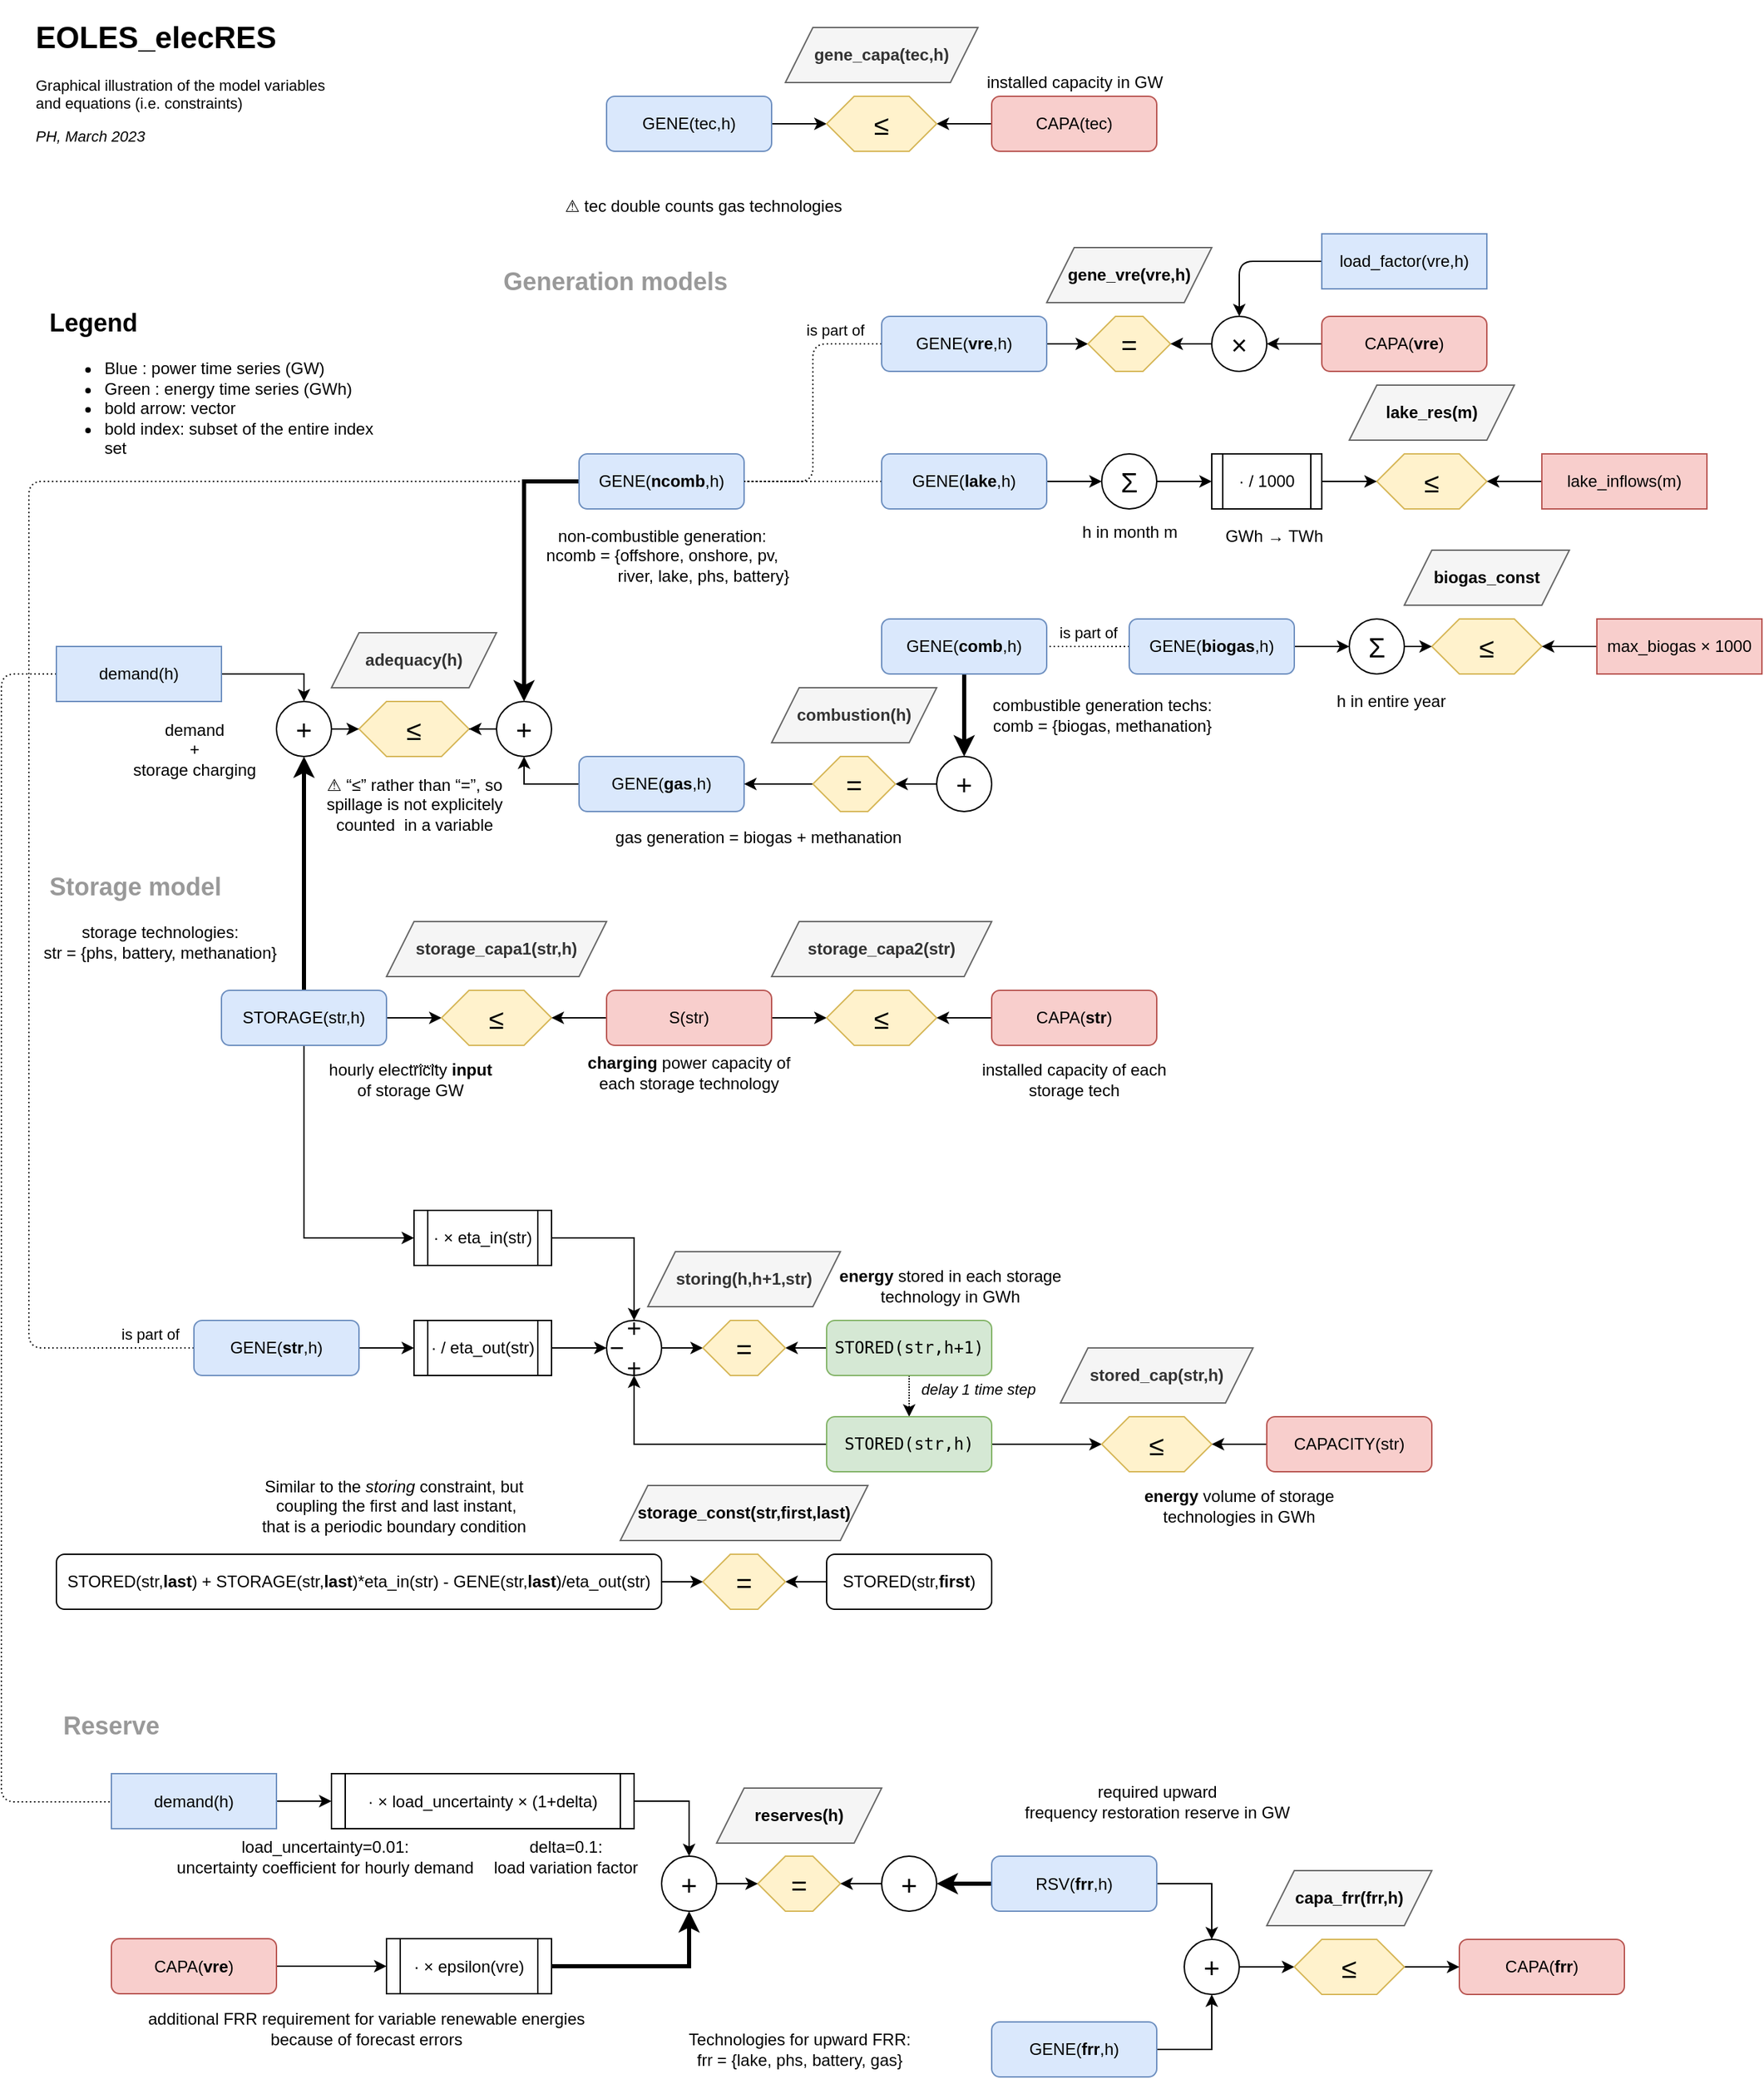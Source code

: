 <mxfile version="18.1.3" type="device"><diagram id="vJ7DPCGN1sekpqZMmoWl" name="Page-1"><mxGraphModel dx="1787" dy="1147" grid="1" gridSize="10" guides="1" tooltips="1" connect="1" arrows="1" fold="1" page="1" pageScale="1" pageWidth="1169" pageHeight="827" math="0" shadow="0"><root><mxCell id="0"/><mxCell id="1" parent="0"/><mxCell id="Y5D8LnyFJmT-0CaeQOLx-17" style="edgeStyle=orthogonalEdgeStyle;rounded=1;orthogonalLoop=1;jettySize=auto;html=1;strokeWidth=3;" edge="1" parent="1" source="7TvYdbtM5d3AMdTr2jQd-1" target="7TvYdbtM5d3AMdTr2jQd-4"><mxGeometry relative="1" as="geometry"/></mxCell><mxCell id="7TvYdbtM5d3AMdTr2jQd-1" value="GENE(&lt;b&gt;comb&lt;/b&gt;,h)" style="rounded=1;whiteSpace=wrap;html=1;fillColor=#dae8fc;strokeColor=#6c8ebf;" parent="1" vertex="1"><mxGeometry x="680" y="460" width="120" height="40" as="geometry"/></mxCell><mxCell id="Y5D8LnyFJmT-0CaeQOLx-18" style="edgeStyle=orthogonalEdgeStyle;rounded=1;orthogonalLoop=1;jettySize=auto;html=1;" edge="1" parent="1" source="7TvYdbtM5d3AMdTr2jQd-4" target="Y5D8LnyFJmT-0CaeQOLx-10"><mxGeometry relative="1" as="geometry"/></mxCell><mxCell id="7TvYdbtM5d3AMdTr2jQd-4" value="&lt;font style=&quot;font-size: 20px&quot;&gt;+&lt;/font&gt;" style="ellipse;whiteSpace=wrap;html=1;aspect=fixed;" parent="1" vertex="1"><mxGeometry x="720" y="560" width="40" height="40" as="geometry"/></mxCell><mxCell id="7TvYdbtM5d3AMdTr2jQd-12" value="combustion(h)" style="shape=parallelogram;perimeter=parallelogramPerimeter;whiteSpace=wrap;html=1;fixedSize=1;fontSize=12;fillColor=#f5f5f5;strokeColor=#666666;fontColor=#333333;fontStyle=1;" parent="1" vertex="1"><mxGeometry x="600" y="510" width="120" height="40" as="geometry"/></mxCell><mxCell id="mmkYbKDBfqo_IxgSDD2X-47" style="dashed=1;dashPattern=1 1;" parent="1" source="7TvYdbtM5d3AMdTr2jQd-14" target="mmkYbKDBfqo_IxgSDD2X-22" edge="1"><mxGeometry relative="1" as="geometry"/></mxCell><mxCell id="mmkYbKDBfqo_IxgSDD2X-48" value="&lt;i&gt;delay 1 time step&lt;/i&gt;" style="edgeLabel;html=1;align=center;verticalAlign=middle;resizable=0;points=[];" parent="mmkYbKDBfqo_IxgSDD2X-47" vertex="1" connectable="0"><mxGeometry x="-0.427" relative="1" as="geometry"><mxPoint x="50" y="1" as="offset"/></mxGeometry></mxCell><mxCell id="Y5D8LnyFJmT-0CaeQOLx-127" style="edgeStyle=orthogonalEdgeStyle;rounded=0;orthogonalLoop=1;jettySize=auto;html=1;fontColor=default;endArrow=classic;endFill=1;strokeWidth=1;" edge="1" parent="1" source="7TvYdbtM5d3AMdTr2jQd-14" target="Y5D8LnyFJmT-0CaeQOLx-8"><mxGeometry relative="1" as="geometry"/></mxCell><mxCell id="7TvYdbtM5d3AMdTr2jQd-14" value="&lt;pre&gt;&lt;code&gt;STORED(str,h+1)&lt;/code&gt;&lt;/pre&gt;" style="rounded=1;whiteSpace=wrap;html=1;fillColor=#d5e8d4;strokeColor=#82b366;" parent="1" vertex="1"><mxGeometry x="640" y="970" width="120" height="40" as="geometry"/></mxCell><mxCell id="Y5D8LnyFJmT-0CaeQOLx-126" style="edgeStyle=orthogonalEdgeStyle;rounded=0;orthogonalLoop=1;jettySize=auto;html=1;fontColor=rgb(0, 0, 0);endArrow=classic;endFill=1;strokeWidth=1;fontSize=18;" edge="1" parent="1" source="7TvYdbtM5d3AMdTr2jQd-15" target="Y5D8LnyFJmT-0CaeQOLx-8"><mxGeometry relative="1" as="geometry"/></mxCell><mxCell id="7TvYdbtM5d3AMdTr2jQd-15" value="&lt;p style=&quot;line-height: 80%&quot;&gt;+&lt;br&gt;−&amp;nbsp; &amp;nbsp; &amp;nbsp;&lt;br&gt;+&lt;/p&gt;" style="ellipse;whiteSpace=wrap;html=1;aspect=fixed;spacing=0;fontSize=18;" parent="1" vertex="1"><mxGeometry x="480" y="970" width="40" height="40" as="geometry"/></mxCell><mxCell id="7TvYdbtM5d3AMdTr2jQd-21" value="" style="edgeStyle=orthogonalEdgeStyle;rounded=0;orthogonalLoop=1;jettySize=auto;html=1;entryX=0;entryY=0.5;entryDx=0;entryDy=0;" parent="1" source="mmkYbKDBfqo_IxgSDD2X-1" target="7TvYdbtM5d3AMdTr2jQd-18" edge="1"><mxGeometry relative="1" as="geometry"><mxPoint x="310" y="910" as="sourcePoint"/><Array as="points"><mxPoint x="260" y="910"/></Array></mxGeometry></mxCell><mxCell id="7TvYdbtM5d3AMdTr2jQd-22" value="" style="edgeStyle=orthogonalEdgeStyle;rounded=0;orthogonalLoop=1;jettySize=auto;html=1;" parent="1" source="7TvYdbtM5d3AMdTr2jQd-17" target="7TvYdbtM5d3AMdTr2jQd-19" edge="1"><mxGeometry relative="1" as="geometry"/></mxCell><mxCell id="Y5D8LnyFJmT-0CaeQOLx-117" style="edgeStyle=orthogonalEdgeStyle;rounded=1;orthogonalLoop=1;jettySize=auto;html=1;dashed=1;dashPattern=1 2;fontColor=rgb(0, 0, 0);strokeWidth=1;endArrow=none;endFill=0;" edge="1" parent="1" source="7TvYdbtM5d3AMdTr2jQd-17" target="allwhAeeslLOEc5xF8Nz-8"><mxGeometry relative="1" as="geometry"><Array as="points"><mxPoint x="60" y="990"/><mxPoint x="60" y="360"/></Array></mxGeometry></mxCell><mxCell id="Y5D8LnyFJmT-0CaeQOLx-118" value="is part of" style="edgeLabel;html=1;align=center;verticalAlign=middle;resizable=0;points=[];fontColor=default;" vertex="1" connectable="0" parent="Y5D8LnyFJmT-0CaeQOLx-117"><mxGeometry x="-0.944" relative="1" as="geometry"><mxPoint y="-10" as="offset"/></mxGeometry></mxCell><mxCell id="7TvYdbtM5d3AMdTr2jQd-17" value="GENE(&lt;b&gt;str&lt;/b&gt;,h)" style="rounded=1;whiteSpace=wrap;html=1;fillColor=#dae8fc;strokeColor=#6c8ebf;" parent="1" vertex="1"><mxGeometry x="180" y="970" width="120" height="40" as="geometry"/></mxCell><mxCell id="7TvYdbtM5d3AMdTr2jQd-11" style="edgeStyle=orthogonalEdgeStyle;rounded=0;orthogonalLoop=1;jettySize=auto;html=1;" parent="1" source="7TvYdbtM5d3AMdTr2jQd-18" target="7TvYdbtM5d3AMdTr2jQd-15" edge="1"><mxGeometry relative="1" as="geometry"/></mxCell><mxCell id="7TvYdbtM5d3AMdTr2jQd-18" value="· × eta_in(str)" style="shape=process;whiteSpace=wrap;html=1;backgroundOutline=1;fontFamily=Helvetica;fontSize=12;fontColor=#000000;align=center;strokeColor=#000000;fillColor=#ffffff;" parent="1" vertex="1"><mxGeometry x="340" y="890" width="100" height="40" as="geometry"/></mxCell><mxCell id="7TvYdbtM5d3AMdTr2jQd-23" value="" style="edgeStyle=orthogonalEdgeStyle;rounded=0;orthogonalLoop=1;jettySize=auto;html=1;fontSize=18;" parent="1" source="7TvYdbtM5d3AMdTr2jQd-19" target="7TvYdbtM5d3AMdTr2jQd-15" edge="1"><mxGeometry relative="1" as="geometry"/></mxCell><mxCell id="7TvYdbtM5d3AMdTr2jQd-19" value="· / eta_out(str)" style="shape=process;whiteSpace=wrap;html=1;backgroundOutline=1;fontFamily=Helvetica;fontSize=12;fontColor=#000000;align=center;strokeColor=#000000;fillColor=#ffffff;" parent="1" vertex="1"><mxGeometry x="340" y="970" width="100" height="40" as="geometry"/></mxCell><mxCell id="7TvYdbtM5d3AMdTr2jQd-32" value="storing(h,h+1,str)" style="shape=parallelogram;perimeter=parallelogramPerimeter;whiteSpace=wrap;html=1;fixedSize=1;fontSize=12;fillColor=#f5f5f5;strokeColor=#666666;fontColor=#333333;fontStyle=1;" parent="1" vertex="1"><mxGeometry x="510" y="920" width="140" height="40" as="geometry"/></mxCell><mxCell id="allwhAeeslLOEc5xF8Nz-4" style="edgeStyle=orthogonalEdgeStyle;rounded=0;orthogonalLoop=1;jettySize=auto;html=1;entryX=0.5;entryY=0;entryDx=0;entryDy=0;strokeWidth=1;fontSize=20;" parent="1" source="allwhAeeslLOEc5xF8Nz-1" target="allwhAeeslLOEc5xF8Nz-3" edge="1"><mxGeometry relative="1" as="geometry"/></mxCell><mxCell id="Y5D8LnyFJmT-0CaeQOLx-114" style="edgeStyle=orthogonalEdgeStyle;rounded=1;orthogonalLoop=1;jettySize=auto;html=1;fontColor=rgb(0, 0, 0);strokeWidth=1;dashed=1;dashPattern=1 2;endArrow=none;endFill=0;" edge="1" parent="1" source="allwhAeeslLOEc5xF8Nz-1" target="Y5D8LnyFJmT-0CaeQOLx-92"><mxGeometry relative="1" as="geometry"><Array as="points"><mxPoint x="40" y="500"/><mxPoint x="40" y="1320"/></Array></mxGeometry></mxCell><mxCell id="allwhAeeslLOEc5xF8Nz-1" value="&lt;span style=&quot;&quot;&gt;demand(h)&lt;/span&gt;" style="rounded=0;whiteSpace=wrap;html=1;fontFamily=Helvetica;fontSize=12;fontColor=default;align=center;strokeColor=#6c8ebf;fillColor=#dae8fc;" parent="1" vertex="1"><mxGeometry x="80" y="480" width="120" height="40" as="geometry"/></mxCell><mxCell id="allwhAeeslLOEc5xF8Nz-5" style="edgeStyle=orthogonalEdgeStyle;rounded=0;orthogonalLoop=1;jettySize=auto;html=1;entryX=0.5;entryY=1;entryDx=0;entryDy=0;strokeWidth=3;exitX=0.5;exitY=0.5;exitDx=0;exitDy=0;exitPerimeter=0;" parent="1" source="mmkYbKDBfqo_IxgSDD2X-1" target="allwhAeeslLOEc5xF8Nz-3" edge="1"><mxGeometry relative="1" as="geometry"/></mxCell><mxCell id="allwhAeeslLOEc5xF8Nz-7" value="" style="edgeStyle=orthogonalEdgeStyle;rounded=0;orthogonalLoop=1;jettySize=auto;html=1;fontSize=20;" parent="1" source="allwhAeeslLOEc5xF8Nz-3" target="allwhAeeslLOEc5xF8Nz-6" edge="1"><mxGeometry relative="1" as="geometry"/></mxCell><mxCell id="allwhAeeslLOEc5xF8Nz-3" value="&lt;font style=&quot;font-size: 20px&quot;&gt;+&lt;/font&gt;" style="ellipse;whiteSpace=wrap;html=1;aspect=fixed;" parent="1" vertex="1"><mxGeometry x="240" y="520" width="40" height="40" as="geometry"/></mxCell><mxCell id="allwhAeeslLOEc5xF8Nz-6" value="≤" style="shape=hexagon;perimeter=hexagonPerimeter2;whiteSpace=wrap;html=1;fixedSize=1;fontSize=20;fillColor=#fff2cc;strokeColor=#d6b656;" parent="1" vertex="1"><mxGeometry x="300" y="520" width="80" height="40" as="geometry"/></mxCell><mxCell id="allwhAeeslLOEc5xF8Nz-13" style="edgeStyle=orthogonalEdgeStyle;rounded=0;orthogonalLoop=1;jettySize=auto;html=1;entryX=0.5;entryY=0;entryDx=0;entryDy=0;fontSize=20;strokeWidth=3;" parent="1" source="allwhAeeslLOEc5xF8Nz-8" target="allwhAeeslLOEc5xF8Nz-10" edge="1"><mxGeometry relative="1" as="geometry"/></mxCell><mxCell id="allwhAeeslLOEc5xF8Nz-8" value="GENE(&lt;b&gt;ncomb&lt;/b&gt;,h)" style="rounded=1;whiteSpace=wrap;html=1;fillColor=#dae8fc;strokeColor=#6c8ebf;" parent="1" vertex="1"><mxGeometry x="460" y="340" width="120" height="40" as="geometry"/></mxCell><mxCell id="allwhAeeslLOEc5xF8Nz-14" style="edgeStyle=orthogonalEdgeStyle;rounded=0;orthogonalLoop=1;jettySize=auto;html=1;entryX=0.5;entryY=1;entryDx=0;entryDy=0;fontSize=20;strokeWidth=1;" parent="1" source="allwhAeeslLOEc5xF8Nz-9" target="allwhAeeslLOEc5xF8Nz-10" edge="1"><mxGeometry relative="1" as="geometry"><mxPoint x="460" y="580" as="sourcePoint"/></mxGeometry></mxCell><mxCell id="allwhAeeslLOEc5xF8Nz-9" value="GENE(&lt;b&gt;gas&lt;/b&gt;,h)" style="rounded=1;whiteSpace=wrap;html=1;fillColor=#dae8fc;strokeColor=#6c8ebf;" parent="1" vertex="1"><mxGeometry x="460" y="560" width="120" height="40" as="geometry"/></mxCell><mxCell id="allwhAeeslLOEc5xF8Nz-11" value="" style="edgeStyle=orthogonalEdgeStyle;rounded=0;orthogonalLoop=1;jettySize=auto;html=1;fontSize=20;" parent="1" source="allwhAeeslLOEc5xF8Nz-10" target="allwhAeeslLOEc5xF8Nz-6" edge="1"><mxGeometry relative="1" as="geometry"/></mxCell><mxCell id="allwhAeeslLOEc5xF8Nz-10" value="&lt;font style=&quot;font-size: 20px&quot;&gt;+&lt;/font&gt;" style="ellipse;whiteSpace=wrap;html=1;aspect=fixed;" parent="1" vertex="1"><mxGeometry x="400" y="520" width="40" height="40" as="geometry"/></mxCell><mxCell id="allwhAeeslLOEc5xF8Nz-12" value="adequacy(h)" style="shape=parallelogram;perimeter=parallelogramPerimeter;whiteSpace=wrap;html=1;fixedSize=1;fontSize=12;fillColor=#f5f5f5;strokeColor=#666666;fontColor=#333333;fontStyle=1;" parent="1" vertex="1"><mxGeometry x="280" y="470" width="120" height="40" as="geometry"/></mxCell><mxCell id="mmkYbKDBfqo_IxgSDD2X-6" value="" style="edgeStyle=orthogonalEdgeStyle;rounded=0;orthogonalLoop=1;jettySize=auto;html=1;" parent="1" source="mmkYbKDBfqo_IxgSDD2X-1" target="mmkYbKDBfqo_IxgSDD2X-3" edge="1"><mxGeometry relative="1" as="geometry"/></mxCell><mxCell id="mmkYbKDBfqo_IxgSDD2X-1" value="STORAGE(str,h)" style="rounded=1;whiteSpace=wrap;html=1;fillColor=#dae8fc;strokeColor=#6c8ebf;" parent="1" vertex="1"><mxGeometry x="200" y="730" width="120" height="40" as="geometry"/></mxCell><mxCell id="mmkYbKDBfqo_IxgSDD2X-11" value="" style="edgeStyle=orthogonalEdgeStyle;rounded=0;orthogonalLoop=1;jettySize=auto;html=1;entryX=0;entryY=0.5;entryDx=0;entryDy=0;" parent="1" source="mmkYbKDBfqo_IxgSDD2X-22" target="mmkYbKDBfqo_IxgSDD2X-8" edge="1"><mxGeometry relative="1" as="geometry"><mxPoint x="840" y="1150" as="sourcePoint"/></mxGeometry></mxCell><mxCell id="mmkYbKDBfqo_IxgSDD2X-3" value="≤" style="shape=hexagon;perimeter=hexagonPerimeter2;whiteSpace=wrap;html=1;fixedSize=1;fontSize=20;fillColor=#fff2cc;strokeColor=#d6b656;" parent="1" vertex="1"><mxGeometry x="360" y="730" width="80" height="40" as="geometry"/></mxCell><mxCell id="mmkYbKDBfqo_IxgSDD2X-7" value="" style="edgeStyle=orthogonalEdgeStyle;rounded=0;orthogonalLoop=1;jettySize=auto;html=1;" parent="1" source="mmkYbKDBfqo_IxgSDD2X-4" target="mmkYbKDBfqo_IxgSDD2X-3" edge="1"><mxGeometry relative="1" as="geometry"/></mxCell><mxCell id="mmkYbKDBfqo_IxgSDD2X-16" value="" style="edgeStyle=orthogonalEdgeStyle;rounded=0;orthogonalLoop=1;jettySize=auto;html=1;" parent="1" source="mmkYbKDBfqo_IxgSDD2X-4" target="mmkYbKDBfqo_IxgSDD2X-13" edge="1"><mxGeometry relative="1" as="geometry"/></mxCell><mxCell id="mmkYbKDBfqo_IxgSDD2X-4" value="S(str)" style="rounded=1;whiteSpace=wrap;html=1;fillColor=#f8cecc;strokeColor=#b85450;" parent="1" vertex="1"><mxGeometry x="480" y="730" width="120" height="40" as="geometry"/></mxCell><mxCell id="mmkYbKDBfqo_IxgSDD2X-5" value="&lt;div&gt;&lt;span style=&quot;background-color: initial;&quot;&gt;storage_capa1(str,h)&lt;/span&gt;&lt;br&gt;&lt;/div&gt;" style="shape=parallelogram;perimeter=parallelogramPerimeter;whiteSpace=wrap;html=1;fixedSize=1;fontSize=12;fillColor=#f5f5f5;strokeColor=#666666;fontColor=#333333;fontStyle=1;" parent="1" vertex="1"><mxGeometry x="320" y="680" width="160" height="40" as="geometry"/></mxCell><mxCell id="mmkYbKDBfqo_IxgSDD2X-8" value="≤" style="shape=hexagon;perimeter=hexagonPerimeter2;whiteSpace=wrap;html=1;fixedSize=1;fontSize=20;fillColor=#fff2cc;strokeColor=#d6b656;" parent="1" vertex="1"><mxGeometry x="840" y="1040" width="80" height="40" as="geometry"/></mxCell><mxCell id="mmkYbKDBfqo_IxgSDD2X-9" value="" style="edgeStyle=orthogonalEdgeStyle;rounded=0;orthogonalLoop=1;jettySize=auto;html=1;" parent="1" source="mmkYbKDBfqo_IxgSDD2X-10" target="mmkYbKDBfqo_IxgSDD2X-8" edge="1"><mxGeometry relative="1" as="geometry"/></mxCell><mxCell id="mmkYbKDBfqo_IxgSDD2X-10" value="CAPACITY(str)" style="rounded=1;whiteSpace=wrap;html=1;fillColor=#f8cecc;strokeColor=#b85450;" parent="1" vertex="1"><mxGeometry x="960" y="1040" width="120" height="40" as="geometry"/></mxCell><mxCell id="mmkYbKDBfqo_IxgSDD2X-12" value="stored_cap&lt;span style=&quot;background-color: initial;&quot;&gt;(str,h)&lt;/span&gt;" style="shape=parallelogram;perimeter=parallelogramPerimeter;whiteSpace=wrap;html=1;fixedSize=1;fontSize=12;fillColor=#f5f5f5;strokeColor=#666666;fontColor=#333333;fontStyle=1;" parent="1" vertex="1"><mxGeometry x="810" y="990" width="140" height="40" as="geometry"/></mxCell><mxCell id="mmkYbKDBfqo_IxgSDD2X-13" value="≤" style="shape=hexagon;perimeter=hexagonPerimeter2;whiteSpace=wrap;html=1;fixedSize=1;fontSize=20;fillColor=#fff2cc;strokeColor=#d6b656;" parent="1" vertex="1"><mxGeometry x="640" y="730" width="80" height="40" as="geometry"/></mxCell><mxCell id="mmkYbKDBfqo_IxgSDD2X-18" value="&lt;div&gt;&lt;span style=&quot;background-color: initial;&quot;&gt;storage_capa2(str)&lt;/span&gt;&lt;br&gt;&lt;/div&gt;" style="shape=parallelogram;perimeter=parallelogramPerimeter;whiteSpace=wrap;html=1;fixedSize=1;fontSize=12;fillColor=#f5f5f5;strokeColor=#666666;fontColor=#333333;fontStyle=1;" parent="1" vertex="1"><mxGeometry x="600" y="680" width="160" height="40" as="geometry"/></mxCell><mxCell id="mmkYbKDBfqo_IxgSDD2X-24" style="edgeStyle=orthogonalEdgeStyle;rounded=0;orthogonalLoop=1;jettySize=auto;html=1;entryX=0.5;entryY=1;entryDx=0;entryDy=0;strokeWidth=1;" parent="1" source="mmkYbKDBfqo_IxgSDD2X-22" target="7TvYdbtM5d3AMdTr2jQd-15" edge="1"><mxGeometry relative="1" as="geometry"/></mxCell><mxCell id="mmkYbKDBfqo_IxgSDD2X-22" value="&lt;pre&gt;&lt;code&gt;STORED(str,h)&lt;/code&gt;&lt;/pre&gt;" style="rounded=1;whiteSpace=wrap;html=1;fillColor=#d5e8d4;strokeColor=#82b366;" parent="1" vertex="1"><mxGeometry x="640" y="1040" width="120" height="40" as="geometry"/></mxCell><mxCell id="mmkYbKDBfqo_IxgSDD2X-25" value="&lt;b&gt;energy&lt;/b&gt; stored in each storage technology in GWh" style="text;html=1;strokeColor=none;fillColor=none;align=center;verticalAlign=middle;whiteSpace=wrap;rounded=0;" parent="1" vertex="1"><mxGeometry x="640" y="930" width="180" height="30" as="geometry"/></mxCell><mxCell id="mmkYbKDBfqo_IxgSDD2X-26" value="&lt;b&gt;energy&lt;/b&gt; volume of storage technologies in GWh" style="text;html=1;strokeColor=none;fillColor=none;align=center;verticalAlign=middle;whiteSpace=wrap;rounded=0;" parent="1" vertex="1"><mxGeometry x="850" y="1090" width="180" height="30" as="geometry"/></mxCell><mxCell id="mmkYbKDBfqo_IxgSDD2X-29" value="&lt;b&gt;charging&lt;/b&gt; power capacity of each storage technology" style="text;html=1;strokeColor=none;fillColor=none;align=center;verticalAlign=middle;whiteSpace=wrap;rounded=0;" parent="1" vertex="1"><mxGeometry x="460" y="775" width="160" height="30" as="geometry"/></mxCell><mxCell id="mmkYbKDBfqo_IxgSDD2X-32" value="hourly electricity &lt;b&gt;input&lt;/b&gt; &lt;br&gt;of storage GW" style="text;html=1;strokeColor=none;fillColor=none;align=center;verticalAlign=middle;whiteSpace=wrap;rounded=0;fontFamily=Helvetica;fontSize=12;fontColor=default;gradientColor=none;" parent="1" vertex="1"><mxGeometry x="260" y="785" width="155" height="20" as="geometry"/></mxCell><mxCell id="mmkYbKDBfqo_IxgSDD2X-35" value="non-combustible generation:&lt;br&gt;ncomb = {offshore, onshore, pv,&lt;br&gt;&amp;nbsp; &amp;nbsp; &amp;nbsp; &amp;nbsp; &amp;nbsp; &amp;nbsp; &amp;nbsp; &amp;nbsp; &amp;nbsp; river, lake, phs, battery}" style="text;html=1;align=center;verticalAlign=middle;resizable=0;points=[];autosize=1;strokeColor=none;fillColor=none;" parent="1" vertex="1"><mxGeometry x="420" y="389" width="200" height="50" as="geometry"/></mxCell><mxCell id="mmkYbKDBfqo_IxgSDD2X-37" value="gas generation =&amp;nbsp;&lt;span style=&quot;background-color: initial;&quot;&gt;biogas +&amp;nbsp;&lt;/span&gt;methanation&lt;pre&gt;&lt;span class=&quot;o&quot;&gt;&lt;/span&gt;&lt;span class=&quot;p&quot;&gt;&lt;/span&gt;&lt;/pre&gt;" style="text;html=1;align=center;verticalAlign=middle;resizable=0;points=[];autosize=1;strokeColor=none;fillColor=none;" parent="1" vertex="1"><mxGeometry x="480" y="610" width="220" height="30" as="geometry"/></mxCell><mxCell id="mmkYbKDBfqo_IxgSDD2X-42" style="" parent="1" source="mmkYbKDBfqo_IxgSDD2X-39" target="mmkYbKDBfqo_IxgSDD2X-13" edge="1"><mxGeometry relative="1" as="geometry"/></mxCell><mxCell id="mmkYbKDBfqo_IxgSDD2X-39" value="CAPA(&lt;b&gt;str&lt;/b&gt;)" style="rounded=1;whiteSpace=wrap;html=1;fillColor=#f8cecc;strokeColor=#b85450;" parent="1" vertex="1"><mxGeometry x="760" y="730" width="120" height="40" as="geometry"/></mxCell><mxCell id="mmkYbKDBfqo_IxgSDD2X-43" value="installed capacity of each storage tech" style="text;html=1;strokeColor=none;fillColor=none;align=center;verticalAlign=middle;whiteSpace=wrap;rounded=0;fontFamily=Helvetica;fontSize=12;fontColor=default;gradientColor=none;" parent="1" vertex="1"><mxGeometry x="740" y="785" width="160" height="20" as="geometry"/></mxCell><mxCell id="mmkYbKDBfqo_IxgSDD2X-49" value="gene_capa(tec,h)" style="shape=parallelogram;perimeter=parallelogramPerimeter;whiteSpace=wrap;html=1;fixedSize=1;fontSize=12;fillColor=#f5f5f5;strokeColor=#666666;fontColor=#333333;fontStyle=1" parent="1" vertex="1"><mxGeometry x="610" y="30" width="140" height="40" as="geometry"/></mxCell><mxCell id="mmkYbKDBfqo_IxgSDD2X-54" style="edgeStyle=orthogonalEdgeStyle;rounded=0;" parent="1" source="mmkYbKDBfqo_IxgSDD2X-50" target="mmkYbKDBfqo_IxgSDD2X-52" edge="1"><mxGeometry relative="1" as="geometry"/></mxCell><mxCell id="mmkYbKDBfqo_IxgSDD2X-50" value="GENE(tec,h)" style="rounded=1;whiteSpace=wrap;html=1;fillColor=#dae8fc;strokeColor=#6c8ebf;" parent="1" vertex="1"><mxGeometry x="480" y="80" width="120" height="40" as="geometry"/></mxCell><mxCell id="mmkYbKDBfqo_IxgSDD2X-55" style="edgeStyle=orthogonalEdgeStyle;rounded=0;orthogonalLoop=1;jettySize=auto;html=1;endArrow=classic;endFill=1;strokeWidth=1;" parent="1" source="mmkYbKDBfqo_IxgSDD2X-51" target="mmkYbKDBfqo_IxgSDD2X-52" edge="1"><mxGeometry relative="1" as="geometry"/></mxCell><mxCell id="mmkYbKDBfqo_IxgSDD2X-51" value="CAPA(tec)" style="rounded=1;whiteSpace=wrap;html=1;fillColor=#f8cecc;strokeColor=#b85450;" parent="1" vertex="1"><mxGeometry x="760" y="80" width="120" height="40" as="geometry"/></mxCell><mxCell id="mmkYbKDBfqo_IxgSDD2X-52" value="≤" style="shape=hexagon;perimeter=hexagonPerimeter2;whiteSpace=wrap;html=1;fixedSize=1;fontSize=20;fillColor=#fff2cc;strokeColor=#d6b656;" parent="1" vertex="1"><mxGeometry x="640" y="80" width="80" height="40" as="geometry"/></mxCell><mxCell id="mmkYbKDBfqo_IxgSDD2X-58" value="installed capacity in GW" style="text;html=1;align=center;verticalAlign=middle;resizable=0;points=[];autosize=1;strokeColor=none;fillColor=none;" parent="1" vertex="1"><mxGeometry x="750" y="60" width="140" height="20" as="geometry"/></mxCell><mxCell id="mmkYbKDBfqo_IxgSDD2X-62" value="&lt;h1&gt;EOLES_elecRES&lt;/h1&gt;&lt;p&gt;Graphical illustration of the model variables and equations (i.e. constraints)&lt;/p&gt;&lt;p&gt;&lt;i&gt;PH, March 2023&lt;/i&gt;&lt;/p&gt;" style="text;html=1;strokeColor=none;fillColor=none;spacing=5;spacingTop=-20;whiteSpace=wrap;overflow=hidden;rounded=0;fontFamily=Helvetica;fontSize=11;fontColor=rgb(0, 0, 0);" parent="1" vertex="1"><mxGeometry x="60" y="20" width="220" height="120" as="geometry"/></mxCell><mxCell id="Y5D8LnyFJmT-0CaeQOLx-4" value="Similar to the &lt;i&gt;storing&lt;/i&gt; constraint, but&lt;br&gt;&amp;nbsp;coupling the first and last instant,&lt;br&gt;that is a periodic boundary condition" style="text;html=1;align=center;verticalAlign=middle;resizable=0;points=[];autosize=1;" vertex="1" parent="1"><mxGeometry x="220" y="1080" width="210" height="50" as="geometry"/></mxCell><mxCell id="Y5D8LnyFJmT-0CaeQOLx-8" value="=" style="shape=hexagon;perimeter=hexagonPerimeter2;whiteSpace=wrap;html=1;fixedSize=1;fontSize=20;fillColor=#fff2cc;strokeColor=#d6b656;" vertex="1" parent="1"><mxGeometry x="550" y="970" width="60" height="40" as="geometry"/></mxCell><mxCell id="Y5D8LnyFJmT-0CaeQOLx-16" style="edgeStyle=orthogonalEdgeStyle;rounded=1;orthogonalLoop=1;jettySize=auto;html=1;" edge="1" parent="1" source="Y5D8LnyFJmT-0CaeQOLx-10" target="allwhAeeslLOEc5xF8Nz-9"><mxGeometry relative="1" as="geometry"/></mxCell><mxCell id="Y5D8LnyFJmT-0CaeQOLx-10" value="=" style="shape=hexagon;perimeter=hexagonPerimeter2;whiteSpace=wrap;html=1;fixedSize=1;fontSize=20;fillColor=#fff2cc;strokeColor=#d6b656;" vertex="1" parent="1"><mxGeometry x="630" y="560" width="60" height="40" as="geometry"/></mxCell><mxCell id="Y5D8LnyFJmT-0CaeQOLx-13" value="combustible generation techs:&lt;br&gt;comb = {biogas, methanation}" style="text;html=1;align=center;verticalAlign=middle;resizable=0;points=[];autosize=1;strokeColor=none;fillColor=none;" vertex="1" parent="1"><mxGeometry x="750" y="515" width="180" height="30" as="geometry"/></mxCell><mxCell id="Y5D8LnyFJmT-0CaeQOLx-14" value="demand&lt;br&gt;+&lt;br&gt;storage charging" style="text;html=1;align=center;verticalAlign=middle;resizable=0;points=[];autosize=1;strokeColor=none;fillColor=none;" vertex="1" parent="1"><mxGeometry x="130" y="530" width="100" height="50" as="geometry"/></mxCell><mxCell id="Y5D8LnyFJmT-0CaeQOLx-29" style="edgeStyle=orthogonalEdgeStyle;rounded=1;orthogonalLoop=1;jettySize=auto;html=1;strokeWidth=1;" edge="1" parent="1" source="Y5D8LnyFJmT-0CaeQOLx-19" target="Y5D8LnyFJmT-0CaeQOLx-20"><mxGeometry relative="1" as="geometry"/></mxCell><mxCell id="Y5D8LnyFJmT-0CaeQOLx-31" style="edgeStyle=orthogonalEdgeStyle;rounded=1;orthogonalLoop=1;jettySize=auto;html=1;strokeWidth=1;endArrow=none;endFill=0;dashed=1;dashPattern=1 2;" edge="1" parent="1" source="Y5D8LnyFJmT-0CaeQOLx-19" target="allwhAeeslLOEc5xF8Nz-8"><mxGeometry relative="1" as="geometry"><Array as="points"><mxPoint x="630" y="260"/><mxPoint x="630" y="360"/></Array></mxGeometry></mxCell><mxCell id="Y5D8LnyFJmT-0CaeQOLx-32" value="is part of" style="edgeLabel;html=1;align=center;verticalAlign=middle;resizable=0;points=[];" vertex="1" connectable="0" parent="Y5D8LnyFJmT-0CaeQOLx-31"><mxGeometry x="-0.81" y="2" relative="1" as="geometry"><mxPoint x="-15" y="-12" as="offset"/></mxGeometry></mxCell><mxCell id="Y5D8LnyFJmT-0CaeQOLx-19" value="GENE(&lt;b&gt;vre&lt;/b&gt;,h)" style="rounded=1;whiteSpace=wrap;html=1;fillColor=#dae8fc;strokeColor=#6c8ebf;" vertex="1" parent="1"><mxGeometry x="680" y="240" width="120" height="40" as="geometry"/></mxCell><mxCell id="Y5D8LnyFJmT-0CaeQOLx-20" value="=" style="shape=hexagon;perimeter=hexagonPerimeter2;whiteSpace=wrap;html=1;fixedSize=1;fontSize=20;fillColor=#fff2cc;strokeColor=#d6b656;" vertex="1" parent="1"><mxGeometry x="830" y="240" width="60" height="40" as="geometry"/></mxCell><mxCell id="Y5D8LnyFJmT-0CaeQOLx-27" style="edgeStyle=orthogonalEdgeStyle;rounded=1;orthogonalLoop=1;jettySize=auto;html=1;strokeWidth=1;" edge="1" parent="1" source="Y5D8LnyFJmT-0CaeQOLx-21" target="Y5D8LnyFJmT-0CaeQOLx-23"><mxGeometry relative="1" as="geometry"/></mxCell><mxCell id="Y5D8LnyFJmT-0CaeQOLx-21" value="CAPA(&lt;b&gt;vre&lt;/b&gt;)" style="rounded=1;whiteSpace=wrap;html=1;fillColor=#f8cecc;strokeColor=#b85450;" vertex="1" parent="1"><mxGeometry x="1000" y="240" width="120" height="40" as="geometry"/></mxCell><mxCell id="Y5D8LnyFJmT-0CaeQOLx-30" style="edgeStyle=orthogonalEdgeStyle;rounded=1;orthogonalLoop=1;jettySize=auto;html=1;strokeWidth=1;" edge="1" parent="1" source="Y5D8LnyFJmT-0CaeQOLx-23" target="Y5D8LnyFJmT-0CaeQOLx-20"><mxGeometry relative="1" as="geometry"/></mxCell><mxCell id="Y5D8LnyFJmT-0CaeQOLx-23" value="&lt;font style=&quot;font-size: 20px&quot;&gt;×&lt;/font&gt;" style="ellipse;whiteSpace=wrap;html=1;aspect=fixed;" vertex="1" parent="1"><mxGeometry x="920" y="240" width="40" height="40" as="geometry"/></mxCell><mxCell id="Y5D8LnyFJmT-0CaeQOLx-24" value="&lt;span style=&quot;color: rgb(0, 0, 0);&quot;&gt;gene_vre(vre,h)&lt;/span&gt;" style="shape=parallelogram;perimeter=parallelogramPerimeter;whiteSpace=wrap;html=1;fixedSize=1;fontSize=12;fillColor=#f5f5f5;strokeColor=#666666;fontColor=#333333;fontStyle=1;" vertex="1" parent="1"><mxGeometry x="800" y="190" width="120" height="40" as="geometry"/></mxCell><mxCell id="Y5D8LnyFJmT-0CaeQOLx-28" style="edgeStyle=orthogonalEdgeStyle;rounded=1;orthogonalLoop=1;jettySize=auto;html=1;entryX=0.5;entryY=0;entryDx=0;entryDy=0;strokeWidth=1;" edge="1" parent="1" source="Y5D8LnyFJmT-0CaeQOLx-25" target="Y5D8LnyFJmT-0CaeQOLx-23"><mxGeometry relative="1" as="geometry"/></mxCell><mxCell id="Y5D8LnyFJmT-0CaeQOLx-25" value="&lt;span style=&quot;&quot;&gt;load_factor(vre,h)&lt;/span&gt;" style="rounded=0;whiteSpace=wrap;html=1;fontFamily=Helvetica;fontSize=12;align=center;strokeColor=#6c8ebf;fillColor=#dae8fc;" vertex="1" parent="1"><mxGeometry x="1000" y="180" width="120" height="40" as="geometry"/></mxCell><mxCell id="Y5D8LnyFJmT-0CaeQOLx-36" value="&lt;h2&gt;Legend&lt;/h2&gt;&lt;p&gt;&lt;/p&gt;&lt;ul&gt;&lt;li&gt;Blue : power time series (GW)&lt;/li&gt;&lt;li&gt;Green : energy time series (GWh)&lt;/li&gt;&lt;li&gt;bold arrow: vector&lt;/li&gt;&lt;li&gt;bold index: subset of the entire index set&lt;/li&gt;&lt;/ul&gt;&lt;p&gt;&lt;/p&gt;" style="text;html=1;strokeColor=none;fillColor=none;spacing=5;spacingTop=-20;whiteSpace=wrap;overflow=hidden;rounded=0;" vertex="1" parent="1"><mxGeometry x="70" y="230" width="250" height="120" as="geometry"/></mxCell><mxCell id="Y5D8LnyFJmT-0CaeQOLx-38" value="&lt;font color=&quot;#000000&quot;&gt;lake_res(m)&lt;/font&gt;" style="shape=parallelogram;perimeter=parallelogramPerimeter;whiteSpace=wrap;html=1;fixedSize=1;fontSize=12;fillColor=#f5f5f5;strokeColor=#666666;fontColor=#333333;fontStyle=1;" vertex="1" parent="1"><mxGeometry x="1020" y="290" width="120" height="40" as="geometry"/></mxCell><mxCell id="Y5D8LnyFJmT-0CaeQOLx-40" value="&lt;font color=&quot;#000000&quot;&gt;biogas_const&lt;/font&gt;" style="shape=parallelogram;perimeter=parallelogramPerimeter;whiteSpace=wrap;html=1;fixedSize=1;fontSize=12;fillColor=#f5f5f5;strokeColor=#666666;fontColor=#333333;fontStyle=1;" vertex="1" parent="1"><mxGeometry x="1060" y="410" width="120" height="40" as="geometry"/></mxCell><mxCell id="Y5D8LnyFJmT-0CaeQOLx-41" value="≤" style="shape=hexagon;perimeter=hexagonPerimeter2;whiteSpace=wrap;html=1;fixedSize=1;fontSize=20;fillColor=#fff2cc;strokeColor=#d6b656;" vertex="1" parent="1"><mxGeometry x="1040" y="340" width="80" height="40" as="geometry"/></mxCell><mxCell id="Y5D8LnyFJmT-0CaeQOLx-52" style="edgeStyle=orthogonalEdgeStyle;rounded=1;orthogonalLoop=1;jettySize=auto;html=1;strokeWidth=1;" edge="1" parent="1" source="Y5D8LnyFJmT-0CaeQOLx-42" target="Y5D8LnyFJmT-0CaeQOLx-49"><mxGeometry relative="1" as="geometry"/></mxCell><mxCell id="Y5D8LnyFJmT-0CaeQOLx-57" style="edgeStyle=orthogonalEdgeStyle;rounded=1;orthogonalLoop=1;jettySize=auto;html=1;strokeWidth=1;endArrow=none;endFill=0;dashed=1;dashPattern=1 2;" edge="1" parent="1" source="Y5D8LnyFJmT-0CaeQOLx-42" target="allwhAeeslLOEc5xF8Nz-8"><mxGeometry relative="1" as="geometry"/></mxCell><mxCell id="Y5D8LnyFJmT-0CaeQOLx-42" value="GENE(&lt;b&gt;lake&lt;/b&gt;,h)" style="rounded=1;whiteSpace=wrap;html=1;fillColor=#dae8fc;strokeColor=#6c8ebf;" vertex="1" parent="1"><mxGeometry x="680" y="340" width="120" height="40" as="geometry"/></mxCell><mxCell id="Y5D8LnyFJmT-0CaeQOLx-43" value="&lt;font color=&quot;#000000&quot;&gt;storage_const(str,first,last)&lt;/font&gt;" style="shape=parallelogram;perimeter=parallelogramPerimeter;whiteSpace=wrap;html=1;fixedSize=1;fontSize=12;fillColor=#f5f5f5;strokeColor=#666666;fontColor=#333333;fontStyle=1;" vertex="1" parent="1"><mxGeometry x="490" y="1090" width="180" height="40" as="geometry"/></mxCell><mxCell id="Y5D8LnyFJmT-0CaeQOLx-44" value="&lt;font color=&quot;#000000&quot;&gt;capa_frr(frr,h)&lt;/font&gt;" style="shape=parallelogram;perimeter=parallelogramPerimeter;whiteSpace=wrap;html=1;fixedSize=1;fontSize=12;fillColor=#f5f5f5;strokeColor=#666666;fontColor=#333333;fontStyle=1;" vertex="1" parent="1"><mxGeometry x="960" y="1370" width="120" height="40" as="geometry"/></mxCell><mxCell id="Y5D8LnyFJmT-0CaeQOLx-45" value="Technologies for upward FRR:&lt;br&gt;frr = {lake, phs, battery, gas}" style="text;html=1;align=center;verticalAlign=middle;resizable=0;points=[];autosize=1;strokeColor=none;fillColor=none;" vertex="1" parent="1"><mxGeometry x="530" y="1485" width="180" height="30" as="geometry"/></mxCell><mxCell id="Y5D8LnyFJmT-0CaeQOLx-46" value="storage technologies:&lt;br&gt;str = {phs, battery, methanation}" style="text;html=1;align=center;verticalAlign=middle;resizable=0;points=[];autosize=1;strokeColor=none;fillColor=none;" vertex="1" parent="1"><mxGeometry x="60" y="680" width="190" height="30" as="geometry"/></mxCell><mxCell id="Y5D8LnyFJmT-0CaeQOLx-47" value="&lt;font color=&quot;#000000&quot;&gt;reserves(h)&lt;/font&gt;" style="shape=parallelogram;perimeter=parallelogramPerimeter;whiteSpace=wrap;html=1;fixedSize=1;fontSize=12;fillColor=#f5f5f5;strokeColor=#666666;fontColor=#333333;fontStyle=1;" vertex="1" parent="1"><mxGeometry x="560" y="1310" width="120" height="40" as="geometry"/></mxCell><mxCell id="Y5D8LnyFJmT-0CaeQOLx-56" style="edgeStyle=orthogonalEdgeStyle;rounded=1;orthogonalLoop=1;jettySize=auto;html=1;strokeWidth=1;" edge="1" parent="1" source="Y5D8LnyFJmT-0CaeQOLx-48" target="Y5D8LnyFJmT-0CaeQOLx-41"><mxGeometry relative="1" as="geometry"/></mxCell><mxCell id="Y5D8LnyFJmT-0CaeQOLx-48" value="lake_inflows(m)" style="rounded=0;whiteSpace=wrap;html=1;fontFamily=Helvetica;fontSize=12;align=center;strokeColor=#b85450;fillColor=#f8cecc;" vertex="1" parent="1"><mxGeometry x="1160" y="340" width="120" height="40" as="geometry"/></mxCell><mxCell id="Y5D8LnyFJmT-0CaeQOLx-53" style="edgeStyle=orthogonalEdgeStyle;rounded=1;orthogonalLoop=1;jettySize=auto;html=1;strokeWidth=1;" edge="1" parent="1" source="Y5D8LnyFJmT-0CaeQOLx-49" target="Y5D8LnyFJmT-0CaeQOLx-51"><mxGeometry relative="1" as="geometry"/></mxCell><mxCell id="Y5D8LnyFJmT-0CaeQOLx-49" value="&lt;font style=&quot;font-size: 20px&quot;&gt;Σ&lt;br&gt;&lt;/font&gt;" style="ellipse;whiteSpace=wrap;html=1;aspect=fixed;" vertex="1" parent="1"><mxGeometry x="840" y="340" width="40" height="40" as="geometry"/></mxCell><mxCell id="Y5D8LnyFJmT-0CaeQOLx-50" value="h in month m" style="text;html=1;align=center;verticalAlign=middle;resizable=0;points=[];autosize=1;strokeColor=none;fillColor=none;" vertex="1" parent="1"><mxGeometry x="820" y="387" width="80" height="20" as="geometry"/></mxCell><mxCell id="Y5D8LnyFJmT-0CaeQOLx-55" style="edgeStyle=orthogonalEdgeStyle;rounded=1;orthogonalLoop=1;jettySize=auto;html=1;strokeWidth=1;" edge="1" parent="1" source="Y5D8LnyFJmT-0CaeQOLx-51" target="Y5D8LnyFJmT-0CaeQOLx-41"><mxGeometry relative="1" as="geometry"/></mxCell><mxCell id="Y5D8LnyFJmT-0CaeQOLx-51" value="· / 1000" style="shape=process;whiteSpace=wrap;html=1;backgroundOutline=1;fontFamily=Helvetica;fontSize=12;fontColor=#000000;align=center;strokeColor=#000000;fillColor=#ffffff;" vertex="1" parent="1"><mxGeometry x="920" y="340" width="80" height="40" as="geometry"/></mxCell><mxCell id="Y5D8LnyFJmT-0CaeQOLx-54" value="GWh → TWh" style="text;html=1;align=center;verticalAlign=middle;resizable=0;points=[];autosize=1;strokeColor=none;fillColor=none;" vertex="1" parent="1"><mxGeometry x="920" y="390" width="90" height="20" as="geometry"/></mxCell><mxCell id="Y5D8LnyFJmT-0CaeQOLx-59" style="edgeStyle=orthogonalEdgeStyle;rounded=1;orthogonalLoop=1;jettySize=auto;html=1;strokeWidth=1;endArrow=none;endFill=0;dashed=1;dashPattern=1 2;" edge="1" parent="1" source="Y5D8LnyFJmT-0CaeQOLx-58" target="7TvYdbtM5d3AMdTr2jQd-1"><mxGeometry relative="1" as="geometry"/></mxCell><mxCell id="Y5D8LnyFJmT-0CaeQOLx-60" value="is part of" style="edgeLabel;html=1;align=center;verticalAlign=middle;resizable=0;points=[];" vertex="1" connectable="0" parent="Y5D8LnyFJmT-0CaeQOLx-59"><mxGeometry x="-0.667" y="3" relative="1" as="geometry"><mxPoint x="-20" y="-13" as="offset"/></mxGeometry></mxCell><mxCell id="Y5D8LnyFJmT-0CaeQOLx-66" style="edgeStyle=orthogonalEdgeStyle;rounded=1;orthogonalLoop=1;jettySize=auto;html=1;strokeWidth=1;" edge="1" parent="1" source="Y5D8LnyFJmT-0CaeQOLx-58" target="Y5D8LnyFJmT-0CaeQOLx-64"><mxGeometry relative="1" as="geometry"/></mxCell><mxCell id="Y5D8LnyFJmT-0CaeQOLx-58" value="GENE(&lt;b&gt;biogas&lt;/b&gt;,h)" style="rounded=1;whiteSpace=wrap;html=1;fillColor=#dae8fc;strokeColor=#6c8ebf;" vertex="1" parent="1"><mxGeometry x="860" y="460" width="120" height="40" as="geometry"/></mxCell><mxCell id="Y5D8LnyFJmT-0CaeQOLx-62" value="≤" style="shape=hexagon;perimeter=hexagonPerimeter2;whiteSpace=wrap;html=1;fixedSize=1;fontSize=20;fillColor=#fff2cc;strokeColor=#d6b656;" vertex="1" parent="1"><mxGeometry x="1080" y="460" width="80" height="40" as="geometry"/></mxCell><mxCell id="Y5D8LnyFJmT-0CaeQOLx-69" style="edgeStyle=orthogonalEdgeStyle;rounded=1;orthogonalLoop=1;jettySize=auto;html=1;strokeWidth=1;" edge="1" parent="1" source="Y5D8LnyFJmT-0CaeQOLx-63" target="Y5D8LnyFJmT-0CaeQOLx-62"><mxGeometry relative="1" as="geometry"/></mxCell><mxCell id="Y5D8LnyFJmT-0CaeQOLx-63" value="max_biogas × 1000" style="rounded=0;whiteSpace=wrap;html=1;fontFamily=Helvetica;fontSize=12;align=center;strokeColor=#b85450;fillColor=#f8cecc;" vertex="1" parent="1"><mxGeometry x="1200" y="460" width="120" height="40" as="geometry"/></mxCell><mxCell id="Y5D8LnyFJmT-0CaeQOLx-68" style="edgeStyle=orthogonalEdgeStyle;rounded=1;orthogonalLoop=1;jettySize=auto;html=1;strokeWidth=1;" edge="1" parent="1" source="Y5D8LnyFJmT-0CaeQOLx-64" target="Y5D8LnyFJmT-0CaeQOLx-62"><mxGeometry relative="1" as="geometry"/></mxCell><mxCell id="Y5D8LnyFJmT-0CaeQOLx-64" value="&lt;font style=&quot;font-size: 20px&quot;&gt;Σ&lt;br&gt;&lt;/font&gt;" style="ellipse;whiteSpace=wrap;html=1;aspect=fixed;" vertex="1" parent="1"><mxGeometry x="1020" y="460" width="40" height="40" as="geometry"/></mxCell><mxCell id="Y5D8LnyFJmT-0CaeQOLx-65" value="h in entire year" style="text;html=1;align=center;verticalAlign=middle;resizable=0;points=[];autosize=1;strokeColor=none;fillColor=none;" vertex="1" parent="1"><mxGeometry x="1005" y="510" width="90" height="20" as="geometry"/></mxCell><mxCell id="Y5D8LnyFJmT-0CaeQOLx-90" style="edgeStyle=orthogonalEdgeStyle;rounded=0;orthogonalLoop=1;jettySize=auto;html=1;entryX=0.5;entryY=1;entryDx=0;entryDy=0;strokeWidth=1;" edge="1" parent="1" source="Y5D8LnyFJmT-0CaeQOLx-75" target="Y5D8LnyFJmT-0CaeQOLx-79"><mxGeometry relative="1" as="geometry"/></mxCell><mxCell id="Y5D8LnyFJmT-0CaeQOLx-75" value="GENE(&lt;b&gt;frr&lt;/b&gt;,h)" style="rounded=1;whiteSpace=wrap;html=1;fillColor=#dae8fc;strokeColor=#6c8ebf;" vertex="1" parent="1"><mxGeometry x="760" y="1480" width="120" height="40" as="geometry"/></mxCell><mxCell id="Y5D8LnyFJmT-0CaeQOLx-76" value="CAPA(&lt;b&gt;frr&lt;/b&gt;)" style="rounded=1;whiteSpace=wrap;html=1;fillColor=#f8cecc;strokeColor=#b85450;" vertex="1" parent="1"><mxGeometry x="1100" y="1420" width="120" height="40" as="geometry"/></mxCell><mxCell id="Y5D8LnyFJmT-0CaeQOLx-81" style="edgeStyle=orthogonalEdgeStyle;rounded=0;orthogonalLoop=1;jettySize=auto;html=1;entryX=0.5;entryY=0;entryDx=0;entryDy=0;strokeWidth=1;" edge="1" parent="1" source="Y5D8LnyFJmT-0CaeQOLx-77" target="Y5D8LnyFJmT-0CaeQOLx-79"><mxGeometry relative="1" as="geometry"/></mxCell><mxCell id="Y5D8LnyFJmT-0CaeQOLx-104" style="edgeStyle=orthogonalEdgeStyle;rounded=0;orthogonalLoop=1;jettySize=auto;html=1;fontColor=default;strokeWidth=3;" edge="1" parent="1" source="Y5D8LnyFJmT-0CaeQOLx-77" target="Y5D8LnyFJmT-0CaeQOLx-103"><mxGeometry relative="1" as="geometry"/></mxCell><mxCell id="Y5D8LnyFJmT-0CaeQOLx-77" value="RSV(&lt;b&gt;frr&lt;/b&gt;,h)" style="rounded=1;whiteSpace=wrap;html=1;fillColor=#dae8fc;strokeColor=#6c8ebf;" vertex="1" parent="1"><mxGeometry x="760" y="1359.5" width="120" height="40" as="geometry"/></mxCell><mxCell id="Y5D8LnyFJmT-0CaeQOLx-84" style="edgeStyle=orthogonalEdgeStyle;rounded=0;orthogonalLoop=1;jettySize=auto;html=1;strokeWidth=1;" edge="1" parent="1" source="Y5D8LnyFJmT-0CaeQOLx-79" target="Y5D8LnyFJmT-0CaeQOLx-83"><mxGeometry relative="1" as="geometry"/></mxCell><mxCell id="Y5D8LnyFJmT-0CaeQOLx-79" value="&lt;font style=&quot;font-size: 20px&quot;&gt;+&lt;/font&gt;" style="ellipse;whiteSpace=wrap;html=1;aspect=fixed;" vertex="1" parent="1"><mxGeometry x="900" y="1420" width="40" height="40" as="geometry"/></mxCell><mxCell id="Y5D8LnyFJmT-0CaeQOLx-85" style="edgeStyle=orthogonalEdgeStyle;rounded=0;orthogonalLoop=1;jettySize=auto;html=1;strokeWidth=1;" edge="1" parent="1" source="Y5D8LnyFJmT-0CaeQOLx-83" target="Y5D8LnyFJmT-0CaeQOLx-76"><mxGeometry relative="1" as="geometry"/></mxCell><mxCell id="Y5D8LnyFJmT-0CaeQOLx-83" value="≤" style="shape=hexagon;perimeter=hexagonPerimeter2;whiteSpace=wrap;html=1;fixedSize=1;fontSize=20;fillColor=#fff2cc;strokeColor=#d6b656;" vertex="1" parent="1"><mxGeometry x="980" y="1420" width="80" height="40" as="geometry"/></mxCell><mxCell id="Y5D8LnyFJmT-0CaeQOLx-109" style="edgeStyle=orthogonalEdgeStyle;rounded=0;orthogonalLoop=1;jettySize=auto;html=1;entryX=0;entryY=0.5;entryDx=0;entryDy=0;fontColor=default;strokeWidth=1;" edge="1" parent="1" source="Y5D8LnyFJmT-0CaeQOLx-87" target="Y5D8LnyFJmT-0CaeQOLx-97"><mxGeometry relative="1" as="geometry"/></mxCell><mxCell id="Y5D8LnyFJmT-0CaeQOLx-87" value="CAPA(&lt;b&gt;vre&lt;/b&gt;)" style="rounded=1;whiteSpace=wrap;html=1;fillColor=#f8cecc;strokeColor=#b85450;" vertex="1" parent="1"><mxGeometry x="120" y="1419.5" width="120" height="40" as="geometry"/></mxCell><mxCell id="Y5D8LnyFJmT-0CaeQOLx-91" value="⚠ tec double counts gas technologies" style="text;html=1;align=center;verticalAlign=middle;resizable=0;points=[];autosize=1;strokeColor=none;fillColor=none;" vertex="1" parent="1"><mxGeometry x="440" y="150" width="220" height="20" as="geometry"/></mxCell><mxCell id="Y5D8LnyFJmT-0CaeQOLx-108" style="edgeStyle=orthogonalEdgeStyle;rounded=0;orthogonalLoop=1;jettySize=auto;html=1;fontColor=default;strokeWidth=1;" edge="1" parent="1" source="Y5D8LnyFJmT-0CaeQOLx-92" target="Y5D8LnyFJmT-0CaeQOLx-107"><mxGeometry relative="1" as="geometry"/></mxCell><mxCell id="Y5D8LnyFJmT-0CaeQOLx-92" value="&lt;span style=&quot;&quot;&gt;demand(h)&lt;/span&gt;" style="rounded=0;whiteSpace=wrap;html=1;fontFamily=Helvetica;fontSize=12;fontColor=default;align=center;strokeColor=#6c8ebf;fillColor=#dae8fc;" vertex="1" parent="1"><mxGeometry x="120" y="1299.5" width="120" height="40" as="geometry"/></mxCell><mxCell id="Y5D8LnyFJmT-0CaeQOLx-94" value="additional FRR requirement for variable renewable energies&lt;br&gt;because of forecast errors" style="text;html=1;align=center;verticalAlign=middle;resizable=0;points=[];autosize=1;strokeColor=none;fillColor=none;" vertex="1" parent="1"><mxGeometry x="140" y="1470" width="330" height="30" as="geometry"/></mxCell><mxCell id="Y5D8LnyFJmT-0CaeQOLx-95" value="load_uncertainty=0.01:&lt;br&gt;uncertainty coefficient for hourly demand" style="text;html=1;align=center;verticalAlign=middle;resizable=0;points=[];autosize=1;strokeColor=none;fillColor=none;" vertex="1" parent="1"><mxGeometry x="160" y="1344.5" width="230" height="30" as="geometry"/></mxCell><mxCell id="Y5D8LnyFJmT-0CaeQOLx-96" value="delta=0.1:&lt;br&gt;load variation factor" style="text;html=1;align=center;verticalAlign=middle;resizable=0;points=[];autosize=1;strokeColor=none;fillColor=none;" vertex="1" parent="1"><mxGeometry x="390" y="1344.5" width="120" height="30" as="geometry"/></mxCell><mxCell id="Y5D8LnyFJmT-0CaeQOLx-110" style="edgeStyle=orthogonalEdgeStyle;rounded=0;orthogonalLoop=1;jettySize=auto;html=1;fontColor=default;strokeWidth=3;" edge="1" parent="1" source="Y5D8LnyFJmT-0CaeQOLx-97" target="Y5D8LnyFJmT-0CaeQOLx-106"><mxGeometry relative="1" as="geometry"><mxPoint x="540" y="1419.5" as="targetPoint"/></mxGeometry></mxCell><mxCell id="Y5D8LnyFJmT-0CaeQOLx-97" value="· × epsilon(vre)" style="shape=process;whiteSpace=wrap;html=1;backgroundOutline=1;fontFamily=Helvetica;fontSize=12;fontColor=#000000;align=center;strokeColor=#000000;fillColor=#ffffff;size=0.083;" vertex="1" parent="1"><mxGeometry x="320" y="1419.5" width="120" height="40" as="geometry"/></mxCell><mxCell id="Y5D8LnyFJmT-0CaeQOLx-98" value="&lt;h2&gt;Generation models&lt;/h2&gt;" style="text;html=1;strokeColor=none;fillColor=none;spacing=5;spacingTop=-20;whiteSpace=wrap;overflow=hidden;rounded=0;fontColor=#999999;" vertex="1" parent="1"><mxGeometry x="400" y="200" width="190" height="40" as="geometry"/></mxCell><mxCell id="Y5D8LnyFJmT-0CaeQOLx-99" value="&lt;h2&gt;Storage model&lt;/h2&gt;" style="text;html=1;strokeColor=none;fillColor=none;spacing=5;spacingTop=-20;whiteSpace=wrap;overflow=hidden;rounded=0;fontColor=#999999;" vertex="1" parent="1"><mxGeometry x="70" y="640" width="190" height="40" as="geometry"/></mxCell><mxCell id="Y5D8LnyFJmT-0CaeQOLx-100" value="&lt;h2&gt;Reserve&lt;/h2&gt;" style="text;html=1;strokeColor=none;fillColor=none;spacing=5;spacingTop=-20;whiteSpace=wrap;overflow=hidden;rounded=0;fontColor=#999999;" vertex="1" parent="1"><mxGeometry x="80" y="1250" width="190" height="40" as="geometry"/></mxCell><mxCell id="Y5D8LnyFJmT-0CaeQOLx-101" value="=" style="shape=hexagon;perimeter=hexagonPerimeter2;whiteSpace=wrap;html=1;fixedSize=1;fontSize=20;fillColor=#fff2cc;strokeColor=#d6b656;" vertex="1" parent="1"><mxGeometry x="590" y="1359.5" width="60" height="40" as="geometry"/></mxCell><mxCell id="Y5D8LnyFJmT-0CaeQOLx-102" value="required upward&lt;br&gt;frequency restoration reserve in GW" style="text;html=1;align=center;verticalAlign=middle;resizable=0;points=[];autosize=1;strokeColor=none;fillColor=none;fontColor=default;" vertex="1" parent="1"><mxGeometry x="775" y="1305" width="210" height="30" as="geometry"/></mxCell><mxCell id="Y5D8LnyFJmT-0CaeQOLx-105" style="edgeStyle=orthogonalEdgeStyle;rounded=0;orthogonalLoop=1;jettySize=auto;html=1;fontColor=default;strokeWidth=1;" edge="1" parent="1" source="Y5D8LnyFJmT-0CaeQOLx-103" target="Y5D8LnyFJmT-0CaeQOLx-101"><mxGeometry relative="1" as="geometry"/></mxCell><mxCell id="Y5D8LnyFJmT-0CaeQOLx-103" value="&lt;font style=&quot;font-size: 20px&quot;&gt;+&lt;/font&gt;" style="ellipse;whiteSpace=wrap;html=1;aspect=fixed;" vertex="1" parent="1"><mxGeometry x="680" y="1359.5" width="40" height="40" as="geometry"/></mxCell><mxCell id="Y5D8LnyFJmT-0CaeQOLx-112" style="edgeStyle=orthogonalEdgeStyle;rounded=0;orthogonalLoop=1;jettySize=auto;html=1;fontColor=default;strokeWidth=1;" edge="1" parent="1" source="Y5D8LnyFJmT-0CaeQOLx-106" target="Y5D8LnyFJmT-0CaeQOLx-101"><mxGeometry relative="1" as="geometry"/></mxCell><mxCell id="Y5D8LnyFJmT-0CaeQOLx-106" value="&lt;font style=&quot;font-size: 20px&quot;&gt;+&lt;/font&gt;" style="ellipse;whiteSpace=wrap;html=1;aspect=fixed;" vertex="1" parent="1"><mxGeometry x="520" y="1359.5" width="40" height="40" as="geometry"/></mxCell><mxCell id="Y5D8LnyFJmT-0CaeQOLx-111" style="edgeStyle=orthogonalEdgeStyle;rounded=0;orthogonalLoop=1;jettySize=auto;html=1;entryX=0.5;entryY=0;entryDx=0;entryDy=0;fontColor=default;strokeWidth=1;" edge="1" parent="1" source="Y5D8LnyFJmT-0CaeQOLx-107" target="Y5D8LnyFJmT-0CaeQOLx-106"><mxGeometry relative="1" as="geometry"/></mxCell><mxCell id="Y5D8LnyFJmT-0CaeQOLx-107" value="· ×&amp;nbsp;&lt;span style=&quot;&quot;&gt;load_uncertainty × (1+delta)&lt;/span&gt;" style="shape=process;whiteSpace=wrap;html=1;backgroundOutline=1;fontFamily=Helvetica;fontSize=12;fontColor=#000000;align=center;strokeColor=#000000;fillColor=#ffffff;size=0.045;" vertex="1" parent="1"><mxGeometry x="280" y="1299.5" width="220" height="40" as="geometry"/></mxCell><mxCell id="Y5D8LnyFJmT-0CaeQOLx-116" value="⚠ “≤” rather than “=”,&amp;nbsp;so&lt;br&gt;spillage is not explicitely&lt;br&gt;counted&amp;nbsp;&amp;nbsp;in a variable" style="text;html=1;align=center;verticalAlign=middle;resizable=0;points=[];autosize=1;strokeColor=none;fillColor=none;" vertex="1" parent="1"><mxGeometry x="270" y="570" width="140" height="50" as="geometry"/></mxCell><mxCell id="Y5D8LnyFJmT-0CaeQOLx-119" style="edgeStyle=orthogonalEdgeStyle;rounded=0;orthogonalLoop=1;jettySize=auto;html=1;exitX=0.5;exitY=0;exitDx=0;exitDy=0;entryX=0.617;entryY=0.067;entryDx=0;entryDy=0;entryPerimeter=0;dashed=1;dashPattern=1 1;fontColor=default;endArrow=none;endFill=0;strokeWidth=1;" edge="1" parent="1" source="mmkYbKDBfqo_IxgSDD2X-32" target="mmkYbKDBfqo_IxgSDD2X-32"><mxGeometry relative="1" as="geometry"/></mxCell><mxCell id="Y5D8LnyFJmT-0CaeQOLx-128" style="edgeStyle=orthogonalEdgeStyle;rounded=0;orthogonalLoop=1;jettySize=auto;html=1;fontColor=default;endArrow=classic;endFill=1;strokeWidth=1;" edge="1" parent="1" source="Y5D8LnyFJmT-0CaeQOLx-123" target="Y5D8LnyFJmT-0CaeQOLx-125"><mxGeometry relative="1" as="geometry"/></mxCell><mxCell id="Y5D8LnyFJmT-0CaeQOLx-123" value="STORED(str,&lt;b&gt;first&lt;/b&gt;)" style="rounded=1;whiteSpace=wrap;html=1;" vertex="1" parent="1"><mxGeometry x="640" y="1140" width="120" height="40" as="geometry"/></mxCell><mxCell id="Y5D8LnyFJmT-0CaeQOLx-125" value="=" style="shape=hexagon;perimeter=hexagonPerimeter2;whiteSpace=wrap;html=1;fixedSize=1;fontSize=20;fillColor=#fff2cc;strokeColor=#d6b656;" vertex="1" parent="1"><mxGeometry x="550" y="1140" width="60" height="40" as="geometry"/></mxCell><mxCell id="Y5D8LnyFJmT-0CaeQOLx-130" style="edgeStyle=orthogonalEdgeStyle;rounded=0;orthogonalLoop=1;jettySize=auto;html=1;fontColor=default;endArrow=classic;endFill=1;strokeWidth=1;" edge="1" parent="1" source="Y5D8LnyFJmT-0CaeQOLx-129" target="Y5D8LnyFJmT-0CaeQOLx-125"><mxGeometry relative="1" as="geometry"/></mxCell><mxCell id="Y5D8LnyFJmT-0CaeQOLx-129" value="&lt;span style=&quot;&quot;&gt;STORED(str,&lt;/span&gt;&lt;b style=&quot;&quot;&gt;last&lt;/b&gt;&lt;span style=&quot;&quot;&gt;) + STORAGE(str,&lt;/span&gt;&lt;b style=&quot;&quot;&gt;last&lt;/b&gt;&lt;span style=&quot;&quot;&gt;)*eta_in(str) - GENE(str,&lt;/span&gt;&lt;b style=&quot;&quot;&gt;last&lt;/b&gt;&lt;span style=&quot;&quot;&gt;)/eta_out(str)&lt;/span&gt;" style="rounded=1;whiteSpace=wrap;html=1;" vertex="1" parent="1"><mxGeometry x="80" y="1140" width="440" height="40" as="geometry"/></mxCell></root></mxGraphModel></diagram></mxfile>